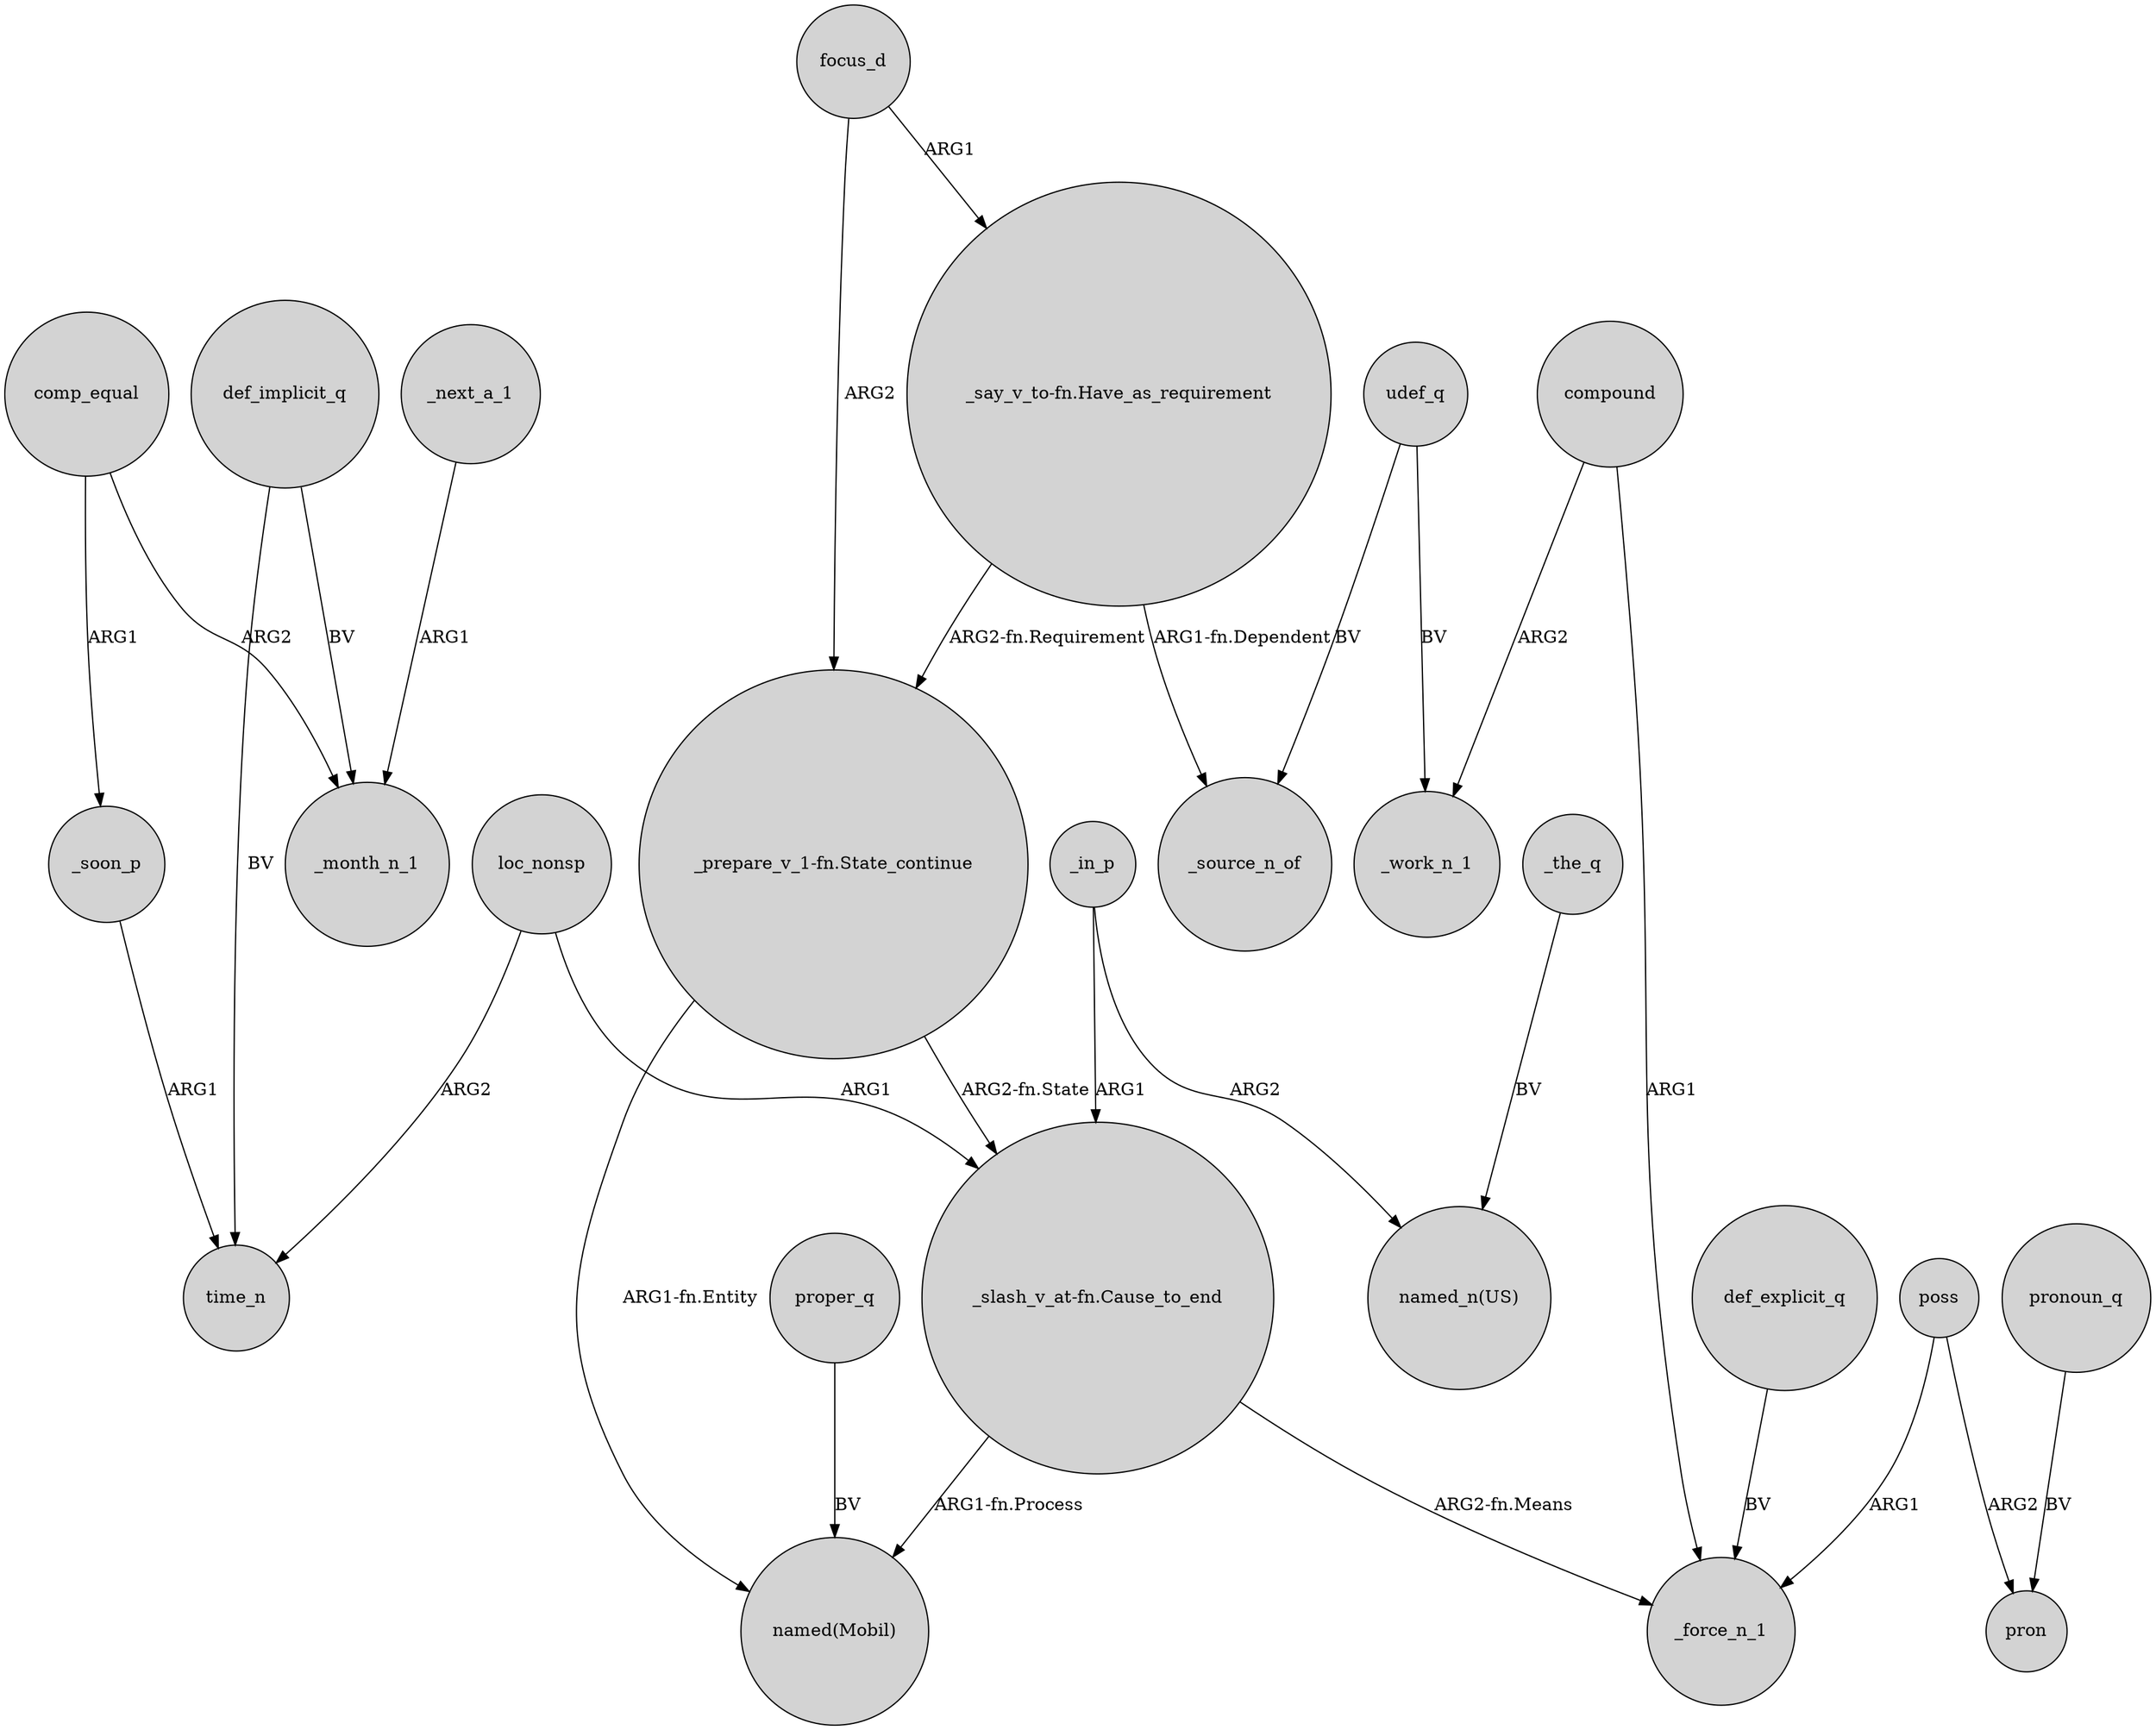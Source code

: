 digraph {
	node [shape=circle style=filled]
	def_implicit_q -> _month_n_1 [label=BV]
	"_say_v_to-fn.Have_as_requirement" -> _source_n_of [label="ARG1-fn.Dependent"]
	_in_p -> "named_n(US)" [label=ARG2]
	_the_q -> "named_n(US)" [label=BV]
	"_slash_v_at-fn.Cause_to_end" -> "named(Mobil)" [label="ARG1-fn.Process"]
	focus_d -> "_say_v_to-fn.Have_as_requirement" [label=ARG1]
	def_explicit_q -> _force_n_1 [label=BV]
	udef_q -> _source_n_of [label=BV]
	compound -> _work_n_1 [label=ARG2]
	comp_equal -> _soon_p [label=ARG1]
	"_slash_v_at-fn.Cause_to_end" -> _force_n_1 [label="ARG2-fn.Means"]
	udef_q -> _work_n_1 [label=BV]
	_next_a_1 -> _month_n_1 [label=ARG1]
	comp_equal -> _month_n_1 [label=ARG2]
	compound -> _force_n_1 [label=ARG1]
	proper_q -> "named(Mobil)" [label=BV]
	pronoun_q -> pron [label=BV]
	poss -> pron [label=ARG2]
	_soon_p -> time_n [label=ARG1]
	focus_d -> "_prepare_v_1-fn.State_continue" [label=ARG2]
	loc_nonsp -> "_slash_v_at-fn.Cause_to_end" [label=ARG1]
	"_prepare_v_1-fn.State_continue" -> "_slash_v_at-fn.Cause_to_end" [label="ARG2-fn.State"]
	poss -> _force_n_1 [label=ARG1]
	"_say_v_to-fn.Have_as_requirement" -> "_prepare_v_1-fn.State_continue" [label="ARG2-fn.Requirement"]
	loc_nonsp -> time_n [label=ARG2]
	_in_p -> "_slash_v_at-fn.Cause_to_end" [label=ARG1]
	"_prepare_v_1-fn.State_continue" -> "named(Mobil)" [label="ARG1-fn.Entity"]
	def_implicit_q -> time_n [label=BV]
}
